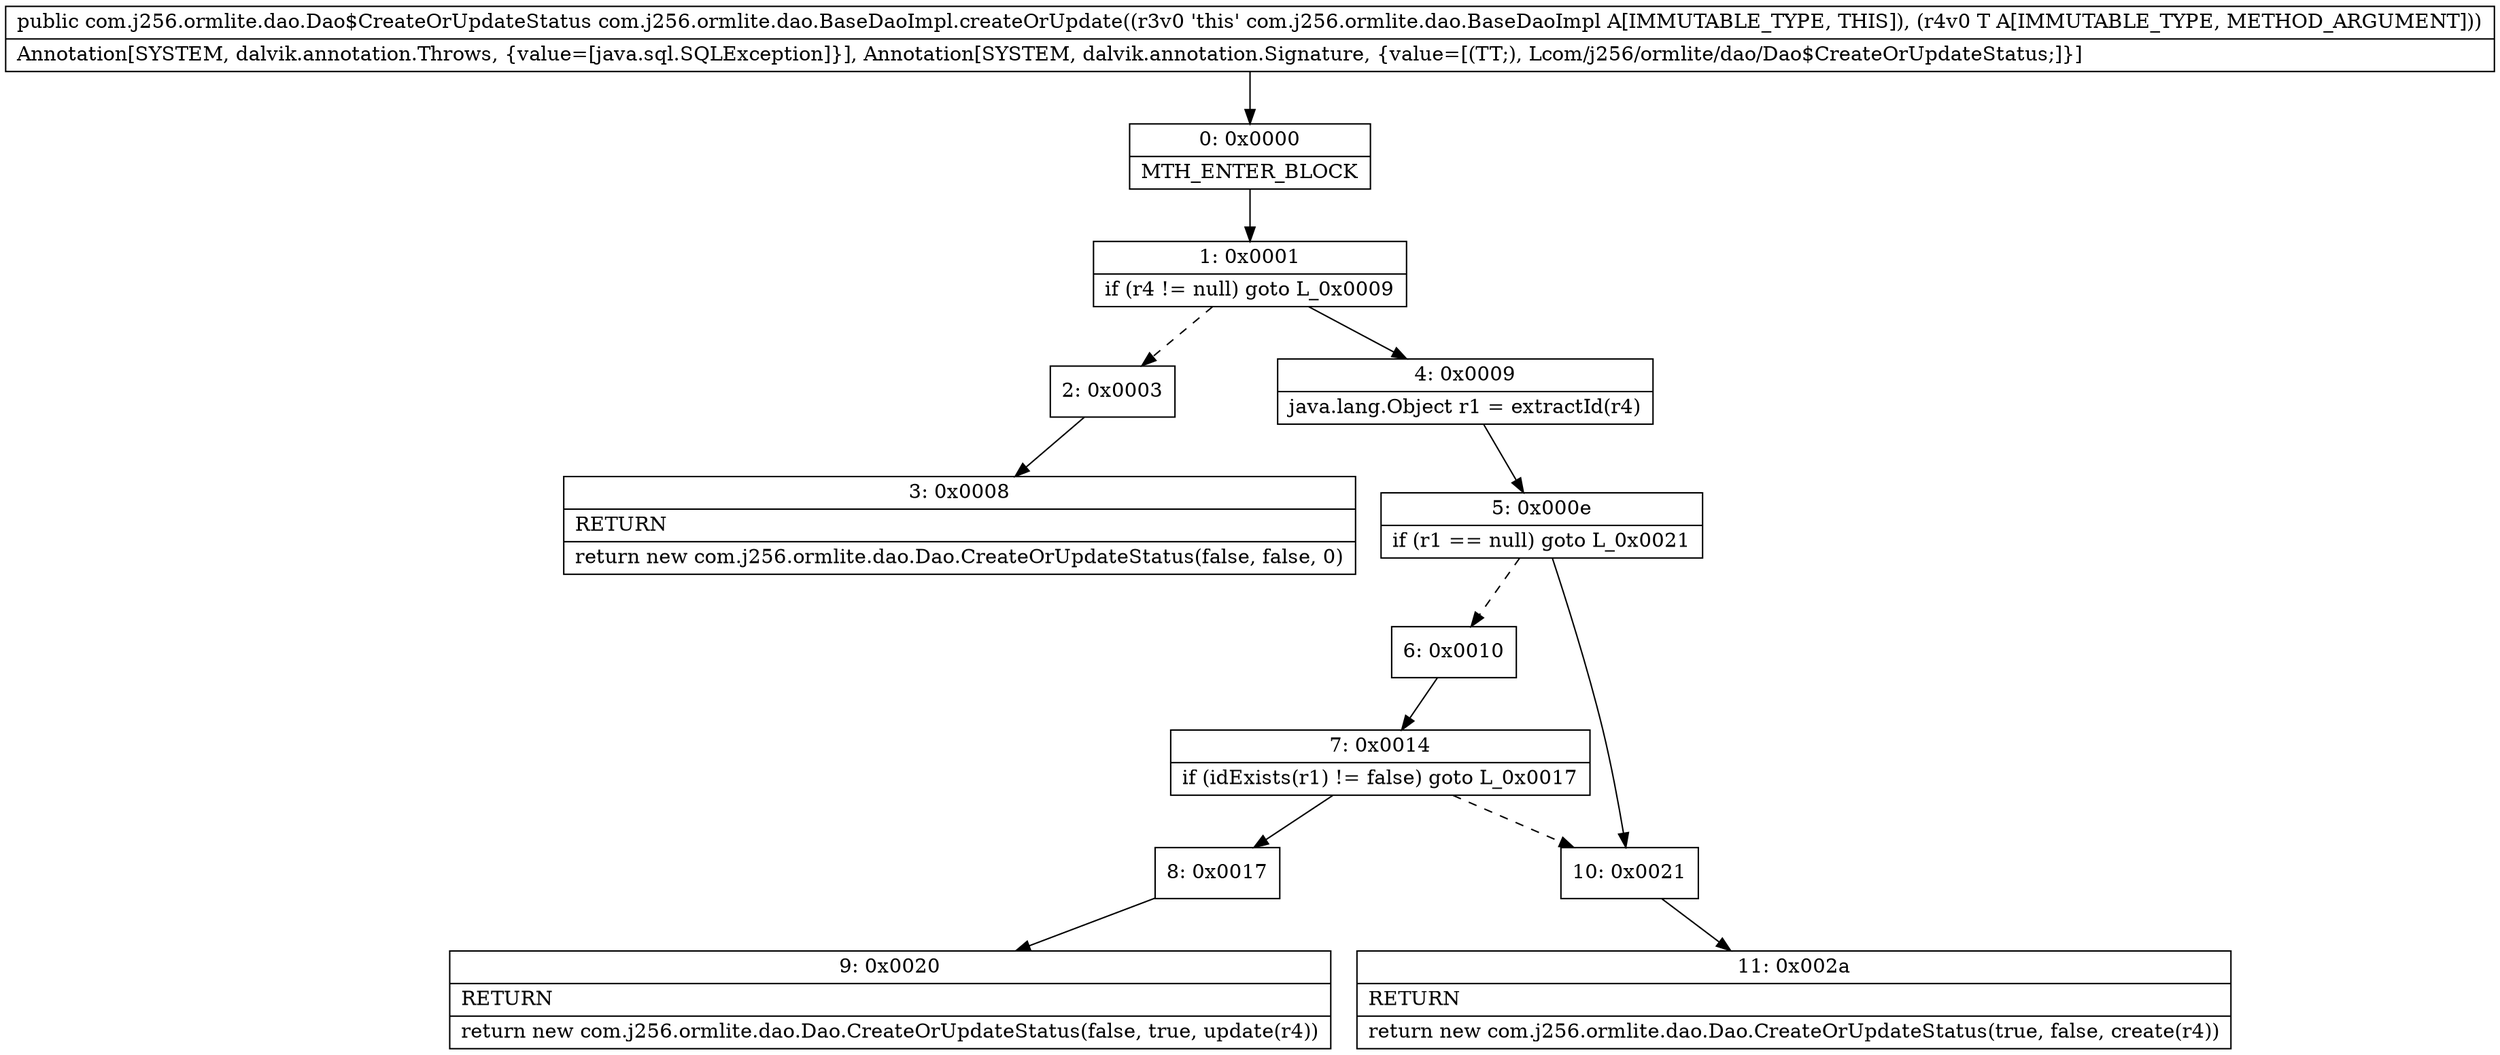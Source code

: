 digraph "CFG forcom.j256.ormlite.dao.BaseDaoImpl.createOrUpdate(Ljava\/lang\/Object;)Lcom\/j256\/ormlite\/dao\/Dao$CreateOrUpdateStatus;" {
Node_0 [shape=record,label="{0\:\ 0x0000|MTH_ENTER_BLOCK\l}"];
Node_1 [shape=record,label="{1\:\ 0x0001|if (r4 != null) goto L_0x0009\l}"];
Node_2 [shape=record,label="{2\:\ 0x0003}"];
Node_3 [shape=record,label="{3\:\ 0x0008|RETURN\l|return new com.j256.ormlite.dao.Dao.CreateOrUpdateStatus(false, false, 0)\l}"];
Node_4 [shape=record,label="{4\:\ 0x0009|java.lang.Object r1 = extractId(r4)\l}"];
Node_5 [shape=record,label="{5\:\ 0x000e|if (r1 == null) goto L_0x0021\l}"];
Node_6 [shape=record,label="{6\:\ 0x0010}"];
Node_7 [shape=record,label="{7\:\ 0x0014|if (idExists(r1) != false) goto L_0x0017\l}"];
Node_8 [shape=record,label="{8\:\ 0x0017}"];
Node_9 [shape=record,label="{9\:\ 0x0020|RETURN\l|return new com.j256.ormlite.dao.Dao.CreateOrUpdateStatus(false, true, update(r4))\l}"];
Node_10 [shape=record,label="{10\:\ 0x0021}"];
Node_11 [shape=record,label="{11\:\ 0x002a|RETURN\l|return new com.j256.ormlite.dao.Dao.CreateOrUpdateStatus(true, false, create(r4))\l}"];
MethodNode[shape=record,label="{public com.j256.ormlite.dao.Dao$CreateOrUpdateStatus com.j256.ormlite.dao.BaseDaoImpl.createOrUpdate((r3v0 'this' com.j256.ormlite.dao.BaseDaoImpl A[IMMUTABLE_TYPE, THIS]), (r4v0 T A[IMMUTABLE_TYPE, METHOD_ARGUMENT]))  | Annotation[SYSTEM, dalvik.annotation.Throws, \{value=[java.sql.SQLException]\}], Annotation[SYSTEM, dalvik.annotation.Signature, \{value=[(TT;), Lcom\/j256\/ormlite\/dao\/Dao$CreateOrUpdateStatus;]\}]\l}"];
MethodNode -> Node_0;
Node_0 -> Node_1;
Node_1 -> Node_2[style=dashed];
Node_1 -> Node_4;
Node_2 -> Node_3;
Node_4 -> Node_5;
Node_5 -> Node_6[style=dashed];
Node_5 -> Node_10;
Node_6 -> Node_7;
Node_7 -> Node_8;
Node_7 -> Node_10[style=dashed];
Node_8 -> Node_9;
Node_10 -> Node_11;
}

